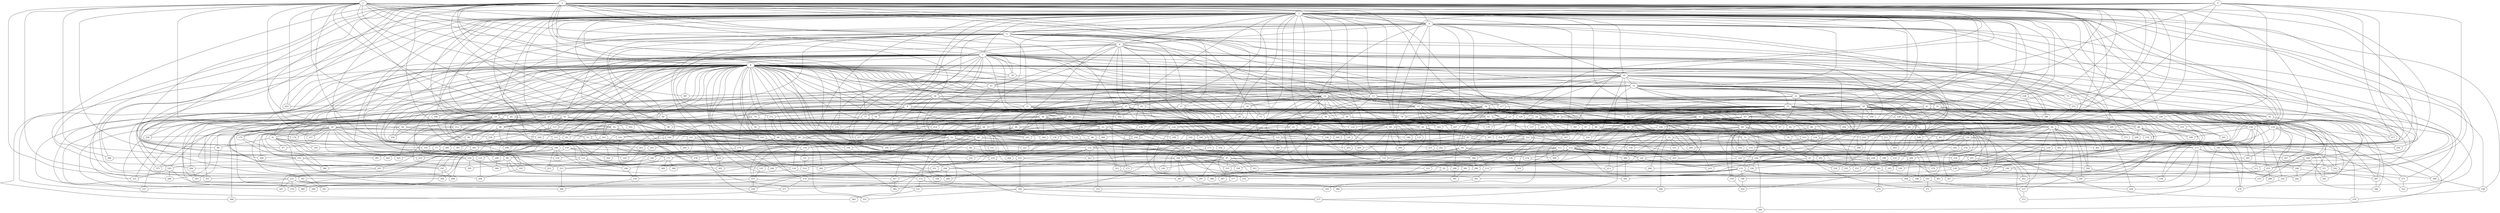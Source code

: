 strict graph "barabasi_albert_graph(400,3)" {
0;
1;
2;
3;
4;
5;
6;
7;
8;
9;
10;
11;
12;
13;
14;
15;
16;
17;
18;
19;
20;
21;
22;
23;
24;
25;
26;
27;
28;
29;
30;
31;
32;
33;
34;
35;
36;
37;
38;
39;
40;
41;
42;
43;
44;
45;
46;
47;
48;
49;
50;
51;
52;
53;
54;
55;
56;
57;
58;
59;
60;
61;
62;
63;
64;
65;
66;
67;
68;
69;
70;
71;
72;
73;
74;
75;
76;
77;
78;
79;
80;
81;
82;
83;
84;
85;
86;
87;
88;
89;
90;
91;
92;
93;
94;
95;
96;
97;
98;
99;
100;
101;
102;
103;
104;
105;
106;
107;
108;
109;
110;
111;
112;
113;
114;
115;
116;
117;
118;
119;
120;
121;
122;
123;
124;
125;
126;
127;
128;
129;
130;
131;
132;
133;
134;
135;
136;
137;
138;
139;
140;
141;
142;
143;
144;
145;
146;
147;
148;
149;
150;
151;
152;
153;
154;
155;
156;
157;
158;
159;
160;
161;
162;
163;
164;
165;
166;
167;
168;
169;
170;
171;
172;
173;
174;
175;
176;
177;
178;
179;
180;
181;
182;
183;
184;
185;
186;
187;
188;
189;
190;
191;
192;
193;
194;
195;
196;
197;
198;
199;
200;
201;
202;
203;
204;
205;
206;
207;
208;
209;
210;
211;
212;
213;
214;
215;
216;
217;
218;
219;
220;
221;
222;
223;
224;
225;
226;
227;
228;
229;
230;
231;
232;
233;
234;
235;
236;
237;
238;
239;
240;
241;
242;
243;
244;
245;
246;
247;
248;
249;
250;
251;
252;
253;
254;
255;
256;
257;
258;
259;
260;
261;
262;
263;
264;
265;
266;
267;
268;
269;
270;
271;
272;
273;
274;
275;
276;
277;
278;
279;
280;
281;
282;
283;
284;
285;
286;
287;
288;
289;
290;
291;
292;
293;
294;
295;
296;
297;
298;
299;
300;
301;
302;
303;
304;
305;
306;
307;
308;
309;
310;
311;
312;
313;
314;
315;
316;
317;
318;
319;
320;
321;
322;
323;
324;
325;
326;
327;
328;
329;
330;
331;
332;
333;
334;
335;
336;
337;
338;
339;
340;
341;
342;
343;
344;
345;
346;
347;
348;
349;
350;
351;
352;
353;
354;
355;
356;
357;
358;
359;
360;
361;
362;
363;
364;
365;
366;
367;
368;
369;
370;
371;
372;
373;
374;
375;
376;
377;
378;
379;
380;
381;
382;
383;
384;
385;
386;
387;
388;
389;
390;
391;
392;
393;
394;
395;
396;
397;
398;
399;
0 -- 3  [is_available=True, prob="0.0333127014923"];
0 -- 133  [is_available=True, prob="0.129179626783"];
0 -- 379  [is_available=True, prob="0.713638967118"];
0 -- 12  [is_available=True, prob="0.454139758701"];
0 -- 306  [is_available=True, prob="1.0"];
0 -- 184  [is_available=True, prob="0.0567364273646"];
0 -- 123  [is_available=True, prob="0.846388083197"];
0 -- 317  [is_available=True, prob="1.0"];
0 -- 30  [is_available=True, prob="0.744663494025"];
0 -- 63  [is_available=True, prob="1.0"];
1 -- 3  [is_available=True, prob="0.10426960484"];
1 -- 4  [is_available=True, prob="0.199807355893"];
1 -- 394  [is_available=True, prob="0.961153613271"];
1 -- 270  [is_available=True, prob="0.667829948771"];
1 -- 387  [is_available=True, prob="0.0404165841719"];
1 -- 277  [is_available=True, prob="0.0764050296391"];
1 -- 281  [is_available=True, prob="0.988202350566"];
1 -- 289  [is_available=True, prob="0.601363517976"];
1 -- 293  [is_available=True, prob="0.176547958376"];
1 -- 39  [is_available=True, prob="0.381152246773"];
1 -- 170  [is_available=True, prob="1.0"];
1 -- 44  [is_available=True, prob="1.0"];
1 -- 174  [is_available=True, prob="0.415840830201"];
1 -- 47  [is_available=True, prob="0.808200323437"];
1 -- 58  [is_available=True, prob="1.0"];
1 -- 82  [is_available=True, prob="1.0"];
1 -- 142  [is_available=True, prob="0.740773960993"];
1 -- 94  [is_available=True, prob="0.798784557338"];
1 -- 353  [is_available=True, prob="1.0"];
1 -- 357  [is_available=True, prob="0.177874932741"];
1 -- 362  [is_available=True, prob="0.499606718329"];
1 -- 239  [is_available=True, prob="0.981268969537"];
1 -- 247  [is_available=True, prob="1.0"];
1 -- 120  [is_available=True, prob="0.0536311281544"];
1 -- 255  [is_available=True, prob="0.30638410365"];
1 -- 21  [is_available=True, prob="0.8691847704"];
2 -- 257  [is_available=True, prob="0.84024712248"];
2 -- 3  [is_available=True, prob="1.0"];
2 -- 4  [is_available=True, prob="1.0"];
2 -- 5  [is_available=True, prob="0.338146559391"];
2 -- 7  [is_available=True, prob="1.0"];
2 -- 8  [is_available=True, prob="0.0660891307986"];
2 -- 140  [is_available=True, prob="0.830998255838"];
2 -- 397  [is_available=True, prob="0.255630144774"];
2 -- 365  [is_available=True, prob="0.865031960008"];
2 -- 16  [is_available=True, prob="1.0"];
2 -- 17  [is_available=True, prob="1.0"];
2 -- 146  [is_available=True, prob="0.0496335578469"];
2 -- 20  [is_available=True, prob="0.0942827574212"];
2 -- 23  [is_available=True, prob="0.606896938513"];
2 -- 158  [is_available=True, prob="1.0"];
2 -- 294  [is_available=True, prob="0.883478276173"];
2 -- 41  [is_available=True, prob="0.933327766995"];
2 -- 171  [is_available=True, prob="0.53236805603"];
2 -- 306  [is_available=True, prob="0.484886247596"];
2 -- 56  [is_available=True, prob="1.0"];
2 -- 185  [is_available=True, prob="0.515937685157"];
2 -- 316  [is_available=True, prob="0.967801834147"];
2 -- 195  [is_available=True, prob="0.18896811245"];
2 -- 69  [is_available=True, prob="0.97278134321"];
2 -- 72  [is_available=True, prob="1.0"];
2 -- 77  [is_available=True, prob="0.303143020005"];
2 -- 80  [is_available=True, prob="0.527132474068"];
2 -- 93  [is_available=True, prob="0.367949966305"];
2 -- 223  [is_available=True, prob="1.0"];
2 -- 18  [is_available=True, prob="0.289551917432"];
2 -- 119  [is_available=True, prob="0.542363130945"];
2 -- 252  [is_available=True, prob="0.646811989259"];
2 -- 125  [is_available=True, prob="0.376865552462"];
3 -- 4  [is_available=True, prob="1.0"];
3 -- 5  [is_available=True, prob="0.0464875682791"];
3 -- 6  [is_available=True, prob="0.541777055977"];
3 -- 7  [is_available=True, prob="1.0"];
3 -- 8  [is_available=True, prob="1.0"];
3 -- 9  [is_available=True, prob="1.0"];
3 -- 10  [is_available=True, prob="0.475317933695"];
3 -- 11  [is_available=True, prob="0.229662122808"];
3 -- 12  [is_available=True, prob="0.404970092423"];
3 -- 13  [is_available=True, prob="0.00900173312824"];
3 -- 14  [is_available=True, prob="1.0"];
3 -- 15  [is_available=True, prob="0.545559477373"];
3 -- 18  [is_available=True, prob="0.907485640336"];
3 -- 19  [is_available=True, prob="0.969581682582"];
3 -- 149  [is_available=True, prob="0.488903685599"];
3 -- 150  [is_available=True, prob="1.0"];
3 -- 154  [is_available=True, prob="8.13105162896e-05"];
3 -- 27  [is_available=True, prob="0.657427686955"];
3 -- 28  [is_available=True, prob="0.375162152093"];
3 -- 285  [is_available=True, prob="1.0"];
3 -- 290  [is_available=True, prob="0.678626180867"];
3 -- 164  [is_available=True, prob="0.364372456246"];
3 -- 37  [is_available=True, prob="1.0"];
3 -- 41  [is_available=True, prob="1.0"];
3 -- 43  [is_available=True, prob="1.0"];
3 -- 44  [is_available=True, prob="0.950669291952"];
3 -- 302  [is_available=True, prob="1.0"];
3 -- 349  [is_available=True, prob="0.813559618202"];
3 -- 49  [is_available=True, prob="0.448562999732"];
3 -- 307  [is_available=True, prob="0.599534782239"];
3 -- 53  [is_available=True, prob="0.658163712364"];
3 -- 54  [is_available=True, prob="0.0845505723984"];
3 -- 184  [is_available=True, prob="0.612516135819"];
3 -- 187  [is_available=True, prob="0.890387545389"];
3 -- 65  [is_available=True, prob="1.0"];
3 -- 71  [is_available=True, prob="0.815416683981"];
3 -- 75  [is_available=True, prob="0.70007570451"];
3 -- 204  [is_available=True, prob="0.0102961058882"];
3 -- 338  [is_available=True, prob="0.971868886729"];
3 -- 212  [is_available=True, prob="0.90679808458"];
3 -- 85  [is_available=True, prob="0.4568822995"];
3 -- 344  [is_available=True, prob="0.106621578101"];
3 -- 217  [is_available=True, prob="0.19346366281"];
3 -- 135  [is_available=True, prob="0.882794537889"];
3 -- 221  [is_available=True, prob="0.449374407114"];
3 -- 199  [is_available=True, prob="0.448837494445"];
3 -- 95  [is_available=True, prob="0.368188000245"];
3 -- 263  [is_available=True, prob="1.0"];
3 -- 98  [is_available=True, prob="0.578812078926"];
3 -- 293  [is_available=True, prob="0.277358886071"];
3 -- 230  [is_available=True, prob="1.0"];
3 -- 238  [is_available=True, prob="0.220338621312"];
3 -- 371  [is_available=True, prob="0.330927352616"];
3 -- 121  [is_available=True, prob="0.0995924065763"];
3 -- 250  [is_available=True, prob="0.698836597389"];
4 -- 36  [is_available=True, prob="0.376805948092"];
4 -- 5  [is_available=True, prob="0.584321690173"];
4 -- 6  [is_available=True, prob="1.0"];
4 -- 33  [is_available=True, prob="0.161748625833"];
4 -- 137  [is_available=True, prob="0.491278571008"];
4 -- 10  [is_available=True, prob="1.0"];
4 -- 231  [is_available=True, prob="0.682033527874"];
4 -- 258  [is_available=True, prob="0.680963409134"];
4 -- 271  [is_available=True, prob="0.838195253448"];
4 -- 210  [is_available=True, prob="0.15334212039"];
4 -- 211  [is_available=True, prob="1.0"];
4 -- 106  [is_available=True, prob="0.37359052606"];
4 -- 22  [is_available=True, prob="0.393124970607"];
4 -- 309  [is_available=True, prob="0.0024745245026"];
4 -- 187  [is_available=True, prob="0.844378403057"];
4 -- 86  [is_available=True, prob="1.0"];
4 -- 61  [is_available=True, prob="0.591753674861"];
4 -- 182  [is_available=True, prob="0.0375867422247"];
5 -- 165  [is_available=True, prob="0.877114313515"];
5 -- 6  [is_available=True, prob="0.571011206306"];
5 -- 49  [is_available=True, prob="0.397272473781"];
5 -- 380  [is_available=True, prob="1.0"];
5 -- 373  [is_available=True, prob="1.0"];
5 -- 331  [is_available=True, prob="0.0145033992409"];
5 -- 13  [is_available=True, prob="1.0"];
5 -- 143  [is_available=True, prob="0.628760255865"];
5 -- 17  [is_available=True, prob="0.568180604654"];
5 -- 378  [is_available=True, prob="0.180659829594"];
5 -- 66  [is_available=True, prob="0.339425012083"];
5 -- 87  [is_available=True, prob="1.0"];
5 -- 26  [is_available=True, prob="0.190443138818"];
5 -- 60  [is_available=True, prob="0.908960012772"];
5 -- 90  [is_available=True, prob="1.0"];
5 -- 62  [is_available=True, prob="1.0"];
5 -- 229  [is_available=True, prob="1.0"];
6 -- 318  [is_available=True, prob="0.976173726764"];
6 -- 65  [is_available=True, prob="0.990069736232"];
6 -- 130  [is_available=True, prob="0.661030208168"];
6 -- 7  [is_available=True, prob="0.180440812667"];
6 -- 11  [is_available=True, prob="0.254360695837"];
6 -- 47  [is_available=True, prob="0.297330279478"];
6 -- 99  [is_available=True, prob="0.190721656219"];
6 -- 245  [is_available=True, prob="0.0301629722645"];
6 -- 22  [is_available=True, prob="1.0"];
6 -- 132  [is_available=True, prob="0.781900325557"];
6 -- 163  [is_available=True, prob="0.519587907626"];
6 -- 27  [is_available=True, prob="0.460721266219"];
6 -- 199  [is_available=True, prob="0.494945082328"];
7 -- 8  [is_available=True, prob="0.289620980713"];
7 -- 9  [is_available=True, prob="1.0"];
7 -- 144  [is_available=True, prob="0.0417094188927"];
7 -- 275  [is_available=True, prob="0.277358653219"];
7 -- 20  [is_available=True, prob="0.878612011177"];
7 -- 150  [is_available=True, prob="0.900005021609"];
7 -- 155  [is_available=True, prob="0.966454369555"];
7 -- 29  [is_available=True, prob="0.0692930193967"];
7 -- 32  [is_available=True, prob="0.0332486673917"];
7 -- 33  [is_available=True, prob="1.0"];
7 -- 35  [is_available=True, prob="0.10997780812"];
7 -- 37  [is_available=True, prob="0.913771231039"];
7 -- 166  [is_available=True, prob="0.465743676917"];
7 -- 39  [is_available=True, prob="0.283594539151"];
7 -- 43  [is_available=True, prob="0.371948278067"];
7 -- 392  [is_available=True, prob="1.0"];
7 -- 51  [is_available=True, prob="1.0"];
7 -- 56  [is_available=True, prob="0.717354809705"];
7 -- 58  [is_available=True, prob="0.829882310449"];
7 -- 161  [is_available=True, prob="0.167974360573"];
7 -- 73  [is_available=True, prob="1.0"];
7 -- 202  [is_available=True, prob="0.58209855485"];
7 -- 78  [is_available=True, prob="0.905745149662"];
7 -- 79  [is_available=True, prob="1.0"];
7 -- 338  [is_available=True, prob="0.25359825168"];
7 -- 339  [is_available=True, prob="0.843242618841"];
7 -- 340  [is_available=True, prob="0.0966695473197"];
7 -- 230  [is_available=True, prob="0.370953137826"];
7 -- 108  [is_available=True, prob="0.399539435233"];
7 -- 115  [is_available=True, prob="0.399725546484"];
7 -- 244  [is_available=True, prob="0.646051285589"];
7 -- 123  [is_available=True, prob="0.429524287956"];
7 -- 125  [is_available=True, prob="1.0"];
8 -- 256  [is_available=True, prob="0.141556853954"];
8 -- 311  [is_available=True, prob="0.429599018582"];
8 -- 388  [is_available=True, prob="0.853218418854"];
8 -- 261  [is_available=True, prob="0.74650874588"];
8 -- 9  [is_available=True, prob="0.468920850813"];
8 -- 10  [is_available=True, prob="0.583805704895"];
8 -- 139  [is_available=True, prob="0.208573541546"];
8 -- 12  [is_available=True, prob="0.717874342168"];
8 -- 13  [is_available=True, prob="0.397401581311"];
8 -- 14  [is_available=True, prob="0.218352038021"];
8 -- 138  [is_available=True, prob="1.0"];
8 -- 272  [is_available=True, prob="1.0"];
8 -- 19  [is_available=True, prob="1.0"];
8 -- 21  [is_available=True, prob="0.80116821199"];
8 -- 22  [is_available=True, prob="1.0"];
8 -- 151  [is_available=True, prob="0.618987463271"];
8 -- 397  [is_available=True, prob="1.0"];
8 -- 25  [is_available=True, prob="0.378335098003"];
8 -- 363  [is_available=True, prob="1.0"];
8 -- 28  [is_available=True, prob="1.0"];
8 -- 31  [is_available=True, prob="0.362134127757"];
8 -- 32  [is_available=True, prob="1.0"];
8 -- 161  [is_available=True, prob="0.403235854766"];
8 -- 34  [is_available=True, prob="0.701136870134"];
8 -- 38  [is_available=True, prob="0.72018856287"];
8 -- 39  [is_available=True, prob="0.0983842053484"];
8 -- 40  [is_available=True, prob="0.151527943925"];
8 -- 42  [is_available=True, prob="1.0"];
8 -- 43  [is_available=True, prob="1.0"];
8 -- 321  [is_available=True, prob="0.135229320376"];
8 -- 288  [is_available=True, prob="0.629506067174"];
8 -- 179  [is_available=True, prob="1.0"];
8 -- 52  [is_available=True, prob="0.180295404823"];
8 -- 54  [is_available=True, prob="1.0"];
8 -- 137  [is_available=True, prob="0.74106169753"];
8 -- 56  [is_available=True, prob="0.332759646271"];
8 -- 59  [is_available=True, prob="1.0"];
8 -- 60  [is_available=True, prob="0.419655050687"];
8 -- 61  [is_available=True, prob="1.0"];
8 -- 295  [is_available=True, prob="1.0"];
8 -- 65  [is_available=True, prob="0.251801571873"];
8 -- 195  [is_available=True, prob="0.495252656841"];
8 -- 68  [is_available=True, prob="1.0"];
8 -- 183  [is_available=True, prob="0.276927552546"];
8 -- 386  [is_available=True, prob="0.400087900196"];
8 -- 269  [is_available=True, prob="0.977873434819"];
8 -- 336  [is_available=True, prob="0.170560644376"];
8 -- 84  [is_available=True, prob="1.0"];
8 -- 341  [is_available=True, prob="1.0"];
8 -- 214  [is_available=True, prob="0.0393507902346"];
8 -- 346  [is_available=True, prob="0.27571252944"];
8 -- 143  [is_available=True, prob="1.0"];
8 -- 94  [is_available=True, prob="0.605826362735"];
8 -- 95  [is_available=True, prob="0.814361993182"];
8 -- 96  [is_available=True, prob="1.0"];
8 -- 98  [is_available=True, prob="1.0"];
8 -- 356  [is_available=True, prob="1.0"];
8 -- 101  [is_available=True, prob="0.813629628198"];
8 -- 232  [is_available=True, prob="0.0581959402495"];
8 -- 106  [is_available=True, prob="0.232882562533"];
8 -- 167  [is_available=True, prob="1.0"];
8 -- 236  [is_available=True, prob="1.0"];
8 -- 367  [is_available=True, prob="0.249920982883"];
8 -- 168  [is_available=True, prob="0.640697317128"];
8 -- 243  [is_available=True, prob="0.055852946024"];
8 -- 117  [is_available=True, prob="0.956462946509"];
8 -- 375  [is_available=True, prob="0.265388108953"];
8 -- 376  [is_available=True, prob="0.417268648677"];
8 -- 123  [is_available=True, prob="0.0828571757374"];
8 -- 252  [is_available=True, prob="1.0"];
8 -- 382  [is_available=True, prob="0.855159598838"];
9 -- 292  [is_available=True, prob="0.811833359159"];
9 -- 197  [is_available=True, prob="0.486708202063"];
9 -- 77  [is_available=True, prob="0.502466773904"];
9 -- 142  [is_available=True, prob="0.267425459519"];
9 -- 178  [is_available=True, prob="0.506138643633"];
9 -- 180  [is_available=True, prob="0.305463958397"];
9 -- 117  [is_available=True, prob="0.462293602146"];
10 -- 11  [is_available=True, prob="0.568771392874"];
10 -- 16  [is_available=True, prob="0.578471414759"];
10 -- 23  [is_available=True, prob="0.467383879231"];
10 -- 153  [is_available=True, prob="0.0254094594715"];
10 -- 155  [is_available=True, prob="1.0"];
10 -- 34  [is_available=True, prob="0.000835592595067"];
10 -- 41  [is_available=True, prob="0.103107161462"];
10 -- 174  [is_available=True, prob="1.0"];
10 -- 322  [is_available=True, prob="0.698666529674"];
10 -- 72  [is_available=True, prob="1.0"];
10 -- 73  [is_available=True, prob="0.27945264752"];
10 -- 78  [is_available=True, prob="0.321108305212"];
10 -- 88  [is_available=True, prob="1.0"];
10 -- 91  [is_available=True, prob="0.952065903433"];
10 -- 109  [is_available=True, prob="0.27809498277"];
10 -- 238  [is_available=True, prob="1.0"];
10 -- 111  [is_available=True, prob="0.366208060771"];
10 -- 380  [is_available=True, prob="0.1016927745"];
10 -- 127  [is_available=True, prob="1.0"];
11 -- 129  [is_available=True, prob="0.250916006466"];
11 -- 397  [is_available=True, prob="0.91202702331"];
11 -- 14  [is_available=True, prob="0.77750748661"];
11 -- 15  [is_available=True, prob="0.7735402563"];
11 -- 272  [is_available=True, prob="0.969416001633"];
11 -- 19  [is_available=True, prob="0.491266867623"];
11 -- 21  [is_available=True, prob="1.0"];
11 -- 158  [is_available=True, prob="0.821603075997"];
11 -- 178  [is_available=True, prob="0.164591329281"];
11 -- 313  [is_available=True, prob="0.214903782056"];
11 -- 394  [is_available=True, prob="0.323002864184"];
11 -- 318  [is_available=True, prob="0.162884357703"];
11 -- 72  [is_available=True, prob="0.359709419954"];
11 -- 201  [is_available=True, prob="0.439418821169"];
11 -- 206  [is_available=True, prob="0.0292743820154"];
11 -- 209  [is_available=True, prob="0.693061436887"];
11 -- 82  [is_available=True, prob="1.0"];
11 -- 143  [is_available=True, prob="0.891701451205"];
11 -- 227  [is_available=True, prob="0.388078916983"];
11 -- 238  [is_available=True, prob="1.0"];
11 -- 112  [is_available=True, prob="0.506915567598"];
11 -- 241  [is_available=True, prob="0.783192664343"];
11 -- 118  [is_available=True, prob="0.974531589539"];
11 -- 126  [is_available=True, prob="1.0"];
12 -- 228  [is_available=True, prob="0.25106330683"];
12 -- 390  [is_available=True, prob="0.494890176441"];
12 -- 236  [is_available=True, prob="0.0290034053953"];
12 -- 111  [is_available=True, prob="1.0"];
12 -- 50  [is_available=True, prob="1.0"];
12 -- 181  [is_available=True, prob="0.471820995515"];
12 -- 55  [is_available=True, prob="1.0"];
12 -- 120  [is_available=True, prob="0.702848372998"];
12 -- 57  [is_available=True, prob="0.771678864676"];
12 -- 122  [is_available=True, prob="0.67573493585"];
12 -- 27  [is_available=True, prob="0.80831667689"];
12 -- 250  [is_available=True, prob="1.0"];
13 -- 64  [is_available=True, prob="0.838188111932"];
13 -- 321  [is_available=True, prob="1.0"];
13 -- 67  [is_available=True, prob="0.409383759126"];
13 -- 211  [is_available=True, prob="0.854570712343"];
13 -- 263  [is_available=True, prob="0.649309066351"];
13 -- 79  [is_available=True, prob="1.0"];
13 -- 49  [is_available=True, prob="0.757409896252"];
13 -- 35  [is_available=True, prob="1.0"];
13 -- 54  [is_available=True, prob="0.510990154743"];
13 -- 217  [is_available=True, prob="0.618017357548"];
13 -- 24  [is_available=True, prob="0.483138197805"];
13 -- 104  [is_available=True, prob="0.82830673626"];
13 -- 26  [is_available=True, prob="0.00978184280583"];
14 -- 134  [is_available=True, prob="0.0160972947662"];
14 -- 138  [is_available=True, prob="1.0"];
14 -- 15  [is_available=True, prob="0.969322057487"];
14 -- 16  [is_available=True, prob="1.0"];
14 -- 17  [is_available=True, prob="1.0"];
14 -- 18  [is_available=True, prob="0.490423190349"];
14 -- 148  [is_available=True, prob="0.0843159703204"];
14 -- 24  [is_available=True, prob="0.196989099283"];
14 -- 26  [is_available=True, prob="0.903797798212"];
14 -- 283  [is_available=True, prob="1.0"];
14 -- 286  [is_available=True, prob="1.0"];
14 -- 33  [is_available=True, prob="0.298511930716"];
14 -- 34  [is_available=True, prob="0.888228801042"];
14 -- 35  [is_available=True, prob="0.657539988856"];
14 -- 36  [is_available=True, prob="0.28273308606"];
14 -- 38  [is_available=True, prob="1.0"];
14 -- 326  [is_available=True, prob="0.78761603994"];
14 -- 97  [is_available=True, prob="0.288536911883"];
14 -- 355  [is_available=True, prob="0.826933476751"];
14 -- 231  [is_available=True, prob="0.844224031884"];
14 -- 110  [is_available=True, prob="0.608253895178"];
15 -- 129  [is_available=True, prob="0.28318596852"];
15 -- 132  [is_available=True, prob="0.527859581521"];
15 -- 262  [is_available=True, prob="0.336118743154"];
15 -- 393  [is_available=True, prob="0.561331592463"];
15 -- 387  [is_available=True, prob="0.0983464360416"];
15 -- 23  [is_available=True, prob="0.175457691858"];
15 -- 24  [is_available=True, prob="0.533085137005"];
15 -- 282  [is_available=True, prob="1.0"];
15 -- 42  [is_available=True, prob="0.607948202307"];
15 -- 201  [is_available=True, prob="1.0"];
15 -- 64  [is_available=True, prob="1.0"];
15 -- 73  [is_available=True, prob="0.687712566845"];
15 -- 207  [is_available=True, prob="0.159917677079"];
15 -- 81  [is_available=True, prob="1.0"];
15 -- 83  [is_available=True, prob="0.765629340039"];
15 -- 104  [is_available=True, prob="0.93780035205"];
15 -- 362  [is_available=True, prob="0.258686244228"];
15 -- 119  [is_available=True, prob="1.0"];
15 -- 124  [is_available=True, prob="0.254287940302"];
15 -- 383  [is_available=True, prob="0.262839582878"];
16 -- 200  [is_available=True, prob="1.0"];
16 -- 75  [is_available=True, prob="1.0"];
16 -- 215  [is_available=True, prob="1.0"];
16 -- 28  [is_available=True, prob="0.898001012499"];
16 -- 349  [is_available=True, prob="1.0"];
16 -- 159  [is_available=True, prob="1.0"];
17 -- 195  [is_available=True, prob="0.399021177809"];
17 -- 71  [is_available=True, prob="0.576805639763"];
17 -- 77  [is_available=True, prob="0.349385726365"];
17 -- 173  [is_available=True, prob="0.683309014486"];
17 -- 272  [is_available=True, prob="0.701766582116"];
17 -- 215  [is_available=True, prob="0.305342544161"];
17 -- 122  [is_available=True, prob="0.774304784247"];
17 -- 30  [is_available=True, prob="0.52013599995"];
17 -- 191  [is_available=True, prob="1.0"];
18 -- 342  [is_available=True, prob="0.540434328803"];
18 -- 265  [is_available=True, prob="0.832648712495"];
18 -- 267  [is_available=True, prob="0.567170914692"];
18 -- 88  [is_available=True, prob="0.262065304193"];
18 -- 157  [is_available=True, prob="0.857680453295"];
18 -- 32  [is_available=True, prob="0.667778607294"];
18 -- 37  [is_available=True, prob="0.966504377808"];
18 -- 170  [is_available=True, prob="1.0"];
18 -- 45  [is_available=True, prob="1.0"];
18 -- 29  [is_available=True, prob="0.927866662888"];
18 -- 50  [is_available=True, prob="0.928577165866"];
18 -- 67  [is_available=True, prob="0.59754211757"];
18 -- 328  [is_available=True, prob="0.0458110302104"];
18 -- 207  [is_available=True, prob="0.754196817534"];
18 -- 214  [is_available=True, prob="0.889430517036"];
18 -- 216  [is_available=True, prob="0.726198601472"];
18 -- 220  [is_available=True, prob="0.846591272665"];
18 -- 222  [is_available=True, prob="0.946405770016"];
18 -- 224  [is_available=True, prob="1.0"];
18 -- 109  [is_available=True, prob="0.878069636882"];
18 -- 240  [is_available=True, prob="0.567518566442"];
18 -- 380  [is_available=True, prob="0.791223039584"];
19 -- 337  [is_available=True, prob="0.965519422904"];
19 -- 74  [is_available=True, prob="1.0"];
19 -- 140  [is_available=True, prob="1.0"];
19 -- 40  [is_available=True, prob="1.0"];
19 -- 20  [is_available=True, prob="0.299527402854"];
19 -- 91  [is_available=True, prob="1.0"];
19 -- 92  [is_available=True, prob="1.0"];
19 -- 296  [is_available=True, prob="0.548114130081"];
20 -- 193  [is_available=True, prob="0.31918101822"];
20 -- 323  [is_available=True, prob="0.409906278243"];
20 -- 388  [is_available=True, prob="0.696870399434"];
20 -- 179  [is_available=True, prob="0.682447267527"];
20 -- 170  [is_available=True, prob="1.0"];
20 -- 279  [is_available=True, prob="0.303620064278"];
20 -- 257  [is_available=True, prob="0.348041814686"];
20 -- 239  [is_available=True, prob="0.512051227055"];
20 -- 209  [is_available=True, prob="0.12340531427"];
20 -- 180  [is_available=True, prob="0.863738071012"];
20 -- 245  [is_available=True, prob="1.0"];
20 -- 310  [is_available=True, prob="0.532347881871"];
20 -- 87  [is_available=True, prob="1.0"];
20 -- 152  [is_available=True, prob="1.0"];
20 -- 218  [is_available=True, prob="0.63189880074"];
20 -- 378  [is_available=True, prob="0.0913150276995"];
20 -- 31  [is_available=True, prob="0.531702269345"];
21 -- 325  [is_available=True, prob="0.561076077374"];
21 -- 134  [is_available=True, prob="0.92091736272"];
21 -- 106  [is_available=True, prob="1.0"];
21 -- 44  [is_available=True, prob="0.540573323582"];
21 -- 175  [is_available=True, prob="1.0"];
21 -- 114  [is_available=True, prob="0.513743524385"];
21 -- 153  [is_available=True, prob="0.868167392882"];
21 -- 88  [is_available=True, prob="1.0"];
21 -- 57  [is_available=True, prob="1.0"];
21 -- 59  [is_available=True, prob="0.302867337103"];
21 -- 124  [is_available=True, prob="1.0"];
22 -- 266  [is_available=True, prob="0.724792187457"];
22 -- 75  [is_available=True, prob="0.379315174174"];
22 -- 31  [is_available=True, prob="1.0"];
23 -- 171  [is_available=True, prob="1.0"];
23 -- 115  [is_available=True, prob="0.0204680380097"];
23 -- 196  [is_available=True, prob="1.0"];
23 -- 69  [is_available=True, prob="0.551934473307"];
23 -- 373  [is_available=True, prob="1.0"];
23 -- 324  [is_available=True, prob="0.318625114399"];
23 -- 107  [is_available=True, prob="0.49475882034"];
23 -- 354  [is_available=True, prob="0.189856649851"];
23 -- 46  [is_available=True, prob="0.719907183907"];
23 -- 82  [is_available=True, prob="0.51302077308"];
23 -- 51  [is_available=True, prob="0.725670435066"];
23 -- 52  [is_available=True, prob="1.0"];
23 -- 126  [is_available=True, prob="1.0"];
23 -- 299  [is_available=True, prob="0.151929468224"];
23 -- 280  [is_available=True, prob="0.701267739194"];
23 -- 25  [is_available=True, prob="0.33310179941"];
23 -- 30  [is_available=True, prob="0.632884966249"];
23 -- 101  [is_available=True, prob="0.144709335578"];
24 -- 99  [is_available=True, prob="0.457180828921"];
24 -- 108  [is_available=True, prob="0.768273952637"];
24 -- 387  [is_available=True, prob="0.697093238275"];
24 -- 254  [is_available=True, prob="0.146456165582"];
24 -- 398  [is_available=True, prob="0.202691601952"];
24 -- 25  [is_available=True, prob="0.967909445498"];
24 -- 156  [is_available=True, prob="0.625855730044"];
24 -- 157  [is_available=True, prob="1.0"];
24 -- 158  [is_available=True, prob="0.367876288248"];
25 -- 280  [is_available=True, prob="0.910312921008"];
25 -- 58  [is_available=True, prob="0.42583355978"];
25 -- 381  [is_available=True, prob="0.284245012587"];
26 -- 289  [is_available=True, prob="0.756895650283"];
26 -- 134  [is_available=True, prob="0.983496075217"];
26 -- 202  [is_available=True, prob="0.979776297863"];
26 -- 308  [is_available=True, prob="0.184011308661"];
26 -- 118  [is_available=True, prob="0.416977723149"];
26 -- 92  [is_available=True, prob="0.11022653199"];
27 -- 68  [is_available=True, prob="0.43201375679"];
27 -- 167  [is_available=True, prob="0.715154059919"];
27 -- 109  [is_available=True, prob="0.934982679129"];
27 -- 337  [is_available=True, prob="0.255926254693"];
27 -- 79  [is_available=True, prob="0.642663263648"];
27 -- 48  [is_available=True, prob="0.0698487711847"];
27 -- 312  [is_available=True, prob="1.0"];
27 -- 242  [is_available=True, prob="0.780367915315"];
27 -- 179  [is_available=True, prob="1.0"];
27 -- 212  [is_available=True, prob="0.813456823734"];
27 -- 184  [is_available=True, prob="0.575901611912"];
27 -- 315  [is_available=True, prob="1.0"];
27 -- 29  [is_available=True, prob="1.0"];
28 -- 80  [is_available=True, prob="1.0"];
28 -- 48  [is_available=True, prob="0.95924459513"];
28 -- 55  [is_available=True, prob="0.339316293385"];
28 -- 190  [is_available=True, prob="0.759180409607"];
29 -- 128  [is_available=True, prob="1.0"];
29 -- 67  [is_available=True, prob="1.0"];
29 -- 59  [is_available=True, prob="0.0225909151291"];
30 -- 163  [is_available=True, prob="1.0"];
30 -- 102  [is_available=True, prob="0.359798917714"];
30 -- 81  [is_available=True, prob="1.0"];
30 -- 40  [is_available=True, prob="1.0"];
30 -- 137  [is_available=True, prob="0.714761035898"];
30 -- 286  [is_available=True, prob="0.91919459255"];
30 -- 85  [is_available=True, prob="0.478404778005"];
30 -- 222  [is_available=True, prob="0.452294154268"];
31 -- 230  [is_available=True, prob="0.607754265372"];
31 -- 364  [is_available=True, prob="0.666161427452"];
31 -- 343  [is_available=True, prob="0.525287231439"];
31 -- 332  [is_available=True, prob="1.0"];
31 -- 80  [is_available=True, prob="0.952003106126"];
31 -- 150  [is_available=True, prob="0.519246157366"];
31 -- 87  [is_available=True, prob="1.0"];
31 -- 396  [is_available=True, prob="0.363658201045"];
31 -- 182  [is_available=True, prob="0.703483997378"];
32 -- 98  [is_available=True, prob="0.484899758319"];
32 -- 259  [is_available=True, prob="0.0792123078819"];
32 -- 100  [is_available=True, prob="1.0"];
32 -- 105  [is_available=True, prob="0.534874375925"];
32 -- 45  [is_available=True, prob="0.731742717422"];
32 -- 200  [is_available=True, prob="0.353262049119"];
32 -- 183  [is_available=True, prob="0.46960256783"];
32 -- 62  [is_available=True, prob="0.741065932517"];
33 -- 304  [is_available=True, prob="0.145781815043"];
33 -- 162  [is_available=True, prob="0.715951964403"];
33 -- 107  [is_available=True, prob="0.178851447386"];
33 -- 354  [is_available=True, prob="1.0"];
33 -- 47  [is_available=True, prob="1.0"];
33 -- 176  [is_available=True, prob="0.291401822191"];
33 -- 177  [is_available=True, prob="0.310172695831"];
33 -- 120  [is_available=True, prob="0.653404290418"];
33 -- 241  [is_available=True, prob="1.0"];
33 -- 315  [is_available=True, prob="0.0125276036503"];
33 -- 63  [is_available=True, prob="0.218951313345"];
34 -- 66  [is_available=True, prob="0.0519823604477"];
34 -- 131  [is_available=True, prob="1.0"];
34 -- 36  [is_available=True, prob="0.421098676222"];
34 -- 295  [is_available=True, prob="0.882998555918"];
34 -- 316  [is_available=True, prob="0.854017691722"];
34 -- 139  [is_available=True, prob="0.78630259211"];
34 -- 78  [is_available=True, prob="1.0"];
34 -- 336  [is_available=True, prob="1.0"];
34 -- 90  [is_available=True, prob="1.0"];
34 -- 298  [is_available=True, prob="1.0"];
34 -- 220  [is_available=True, prob="0.18962685455"];
34 -- 253  [is_available=True, prob="0.595001723954"];
34 -- 213  [is_available=True, prob="1.0"];
35 -- 129  [is_available=True, prob="0.833982859875"];
35 -- 38  [is_available=True, prob="0.629788848546"];
35 -- 85  [is_available=True, prob="0.553478626959"];
35 -- 348  [is_available=True, prob="1.0"];
35 -- 189  [is_available=True, prob="0.447228024682"];
36 -- 74  [is_available=True, prob="0.722302449643"];
36 -- 76  [is_available=True, prob="0.881985040461"];
36 -- 381  [is_available=True, prob="0.397538639214"];
36 -- 48  [is_available=True, prob="1.0"];
36 -- 375  [is_available=True, prob="0.39024240131"];
36 -- 93  [is_available=True, prob="1.0"];
36 -- 95  [is_available=True, prob="1.0"];
37 -- 64  [is_available=True, prob="1.0"];
37 -- 224  [is_available=True, prob="1.0"];
37 -- 226  [is_available=True, prob="1.0"];
37 -- 70  [is_available=True, prob="0.906411387614"];
37 -- 136  [is_available=True, prob="0.277345961446"];
37 -- 234  [is_available=True, prob="0.624832383047"];
37 -- 392  [is_available=True, prob="0.228423297867"];
37 -- 76  [is_available=True, prob="1.0"];
37 -- 366  [is_available=True, prob="0.838607524496"];
37 -- 45  [is_available=True, prob="1.0"];
37 -- 112  [is_available=True, prob="0.52856049347"];
37 -- 296  [is_available=True, prob="0.467161722517"];
37 -- 50  [is_available=True, prob="0.975614865893"];
37 -- 86  [is_available=True, prob="1.0"];
37 -- 394  [is_available=True, prob="0.192207976027"];
38 -- 304  [is_available=True, prob="0.343675629913"];
38 -- 162  [is_available=True, prob="1.0"];
38 -- 357  [is_available=True, prob="0.812759058075"];
38 -- 294  [is_available=True, prob="0.80824429752"];
38 -- 391  [is_available=True, prob="1.0"];
38 -- 284  [is_available=True, prob="0.711669093255"];
38 -- 172  [is_available=True, prob="1.0"];
38 -- 205  [is_available=True, prob="0.129213851598"];
38 -- 333  [is_available=True, prob="1.0"];
38 -- 99  [is_available=True, prob="0.593001729429"];
38 -- 51  [is_available=True, prob="0.787723549368"];
38 -- 149  [is_available=True, prob="0.236529209027"];
38 -- 214  [is_available=True, prob="0.178108471813"];
38 -- 57  [is_available=True, prob="1.0"];
38 -- 188  [is_available=True, prob="0.271529288276"];
39 -- 42  [is_available=True, prob="0.0141169978844"];
39 -- 46  [is_available=True, prob="0.1161065547"];
40 -- 71  [is_available=True, prob="0.48801028024"];
40 -- 206  [is_available=True, prob="0.431998379095"];
40 -- 111  [is_available=True, prob="1.0"];
40 -- 121  [is_available=True, prob="0.9872475068"];
41 -- 164  [is_available=True, prob="1.0"];
41 -- 70  [is_available=True, prob="1.0"];
41 -- 135  [is_available=True, prob="0.674008406343"];
41 -- 235  [is_available=True, prob="0.331532828497"];
41 -- 382  [is_available=True, prob="1.0"];
41 -- 202  [is_available=True, prob="0.202942302672"];
41 -- 228  [is_available=True, prob="1.0"];
41 -- 61  [is_available=True, prob="0.643396931714"];
41 -- 267  [is_available=True, prob="1.0"];
41 -- 63  [is_available=True, prob="0.224338298493"];
42 -- 317  [is_available=True, prob="1.0"];
43 -- 133  [is_available=True, prob="0.0633314183718"];
43 -- 340  [is_available=True, prob="1.0"];
43 -- 46  [is_available=True, prob="0.357459766699"];
43 -- 147  [is_available=True, prob="0.26100098675"];
43 -- 212  [is_available=True, prob="0.380864521581"];
43 -- 117  [is_available=True, prob="0.876221878062"];
43 -- 89  [is_available=True, prob="0.19111029135"];
43 -- 94  [is_available=True, prob="0.169933346864"];
43 -- 165  [is_available=True, prob="0.247064053384"];
44 -- 248  [is_available=True, prob="0.996958268883"];
44 -- 92  [is_available=True, prob="1.0"];
45 -- 330  [is_available=True, prob="1.0"];
45 -- 268  [is_available=True, prob="0.822799965468"];
45 -- 211  [is_available=True, prob="1.0"];
45 -- 244  [is_available=True, prob="0.0762762501069"];
45 -- 374  [is_available=True, prob="1.0"];
45 -- 89  [is_available=True, prob="0.97454360451"];
45 -- 191  [is_available=True, prob="0.436712859164"];
45 -- 60  [is_available=True, prob="1.0"];
45 -- 254  [is_available=True, prob="0.728741239149"];
45 -- 159  [is_available=True, prob="0.896534978434"];
46 -- 96  [is_available=True, prob="1.0"];
46 -- 258  [is_available=True, prob="0.565409631677"];
46 -- 260  [is_available=True, prob="0.126355523711"];
46 -- 332  [is_available=True, prob="1.0"];
46 -- 399  [is_available=True, prob="0.827081321031"];
46 -- 53  [is_available=True, prob="0.62090538057"];
47 -- 165  [is_available=True, prob="0.194362185975"];
47 -- 257  [is_available=True, prob="0.734204382183"];
47 -- 300  [is_available=True, prob="0.809184105915"];
47 -- 248  [is_available=True, prob="0.658152166855"];
48 -- 291  [is_available=True, prob="0.92700564912"];
48 -- 399  [is_available=True, prob="0.413814651356"];
48 -- 53  [is_available=True, prob="1.0"];
48 -- 55  [is_available=True, prob="0.0909197651397"];
49 -- 260  [is_available=True, prob="0.781112529841"];
49 -- 264  [is_available=True, prob="0.29429652451"];
49 -- 346  [is_available=True, prob="0.269756527865"];
49 -- 157  [is_available=True, prob="1.0"];
50 -- 194  [is_available=True, prob="1.0"];
50 -- 198  [is_available=True, prob="0.0999279971407"];
50 -- 167  [is_available=True, prob="1.0"];
50 -- 168  [is_available=True, prob="0.688026060142"];
50 -- 297  [is_available=True, prob="0.775194000384"];
50 -- 74  [is_available=True, prob="0.872652759083"];
50 -- 237  [is_available=True, prob="0.817428461002"];
50 -- 303  [is_available=True, prob="0.0516387417388"];
50 -- 276  [is_available=True, prob="0.860753248867"];
50 -- 279  [is_available=True, prob="1.0"];
50 -- 154  [is_available=True, prob="1.0"];
50 -- 383  [is_available=True, prob="0.889654780239"];
51 -- 292  [is_available=True, prob="0.342766066569"];
51 -- 104  [is_available=True, prob="0.288545397552"];
51 -- 300  [is_available=True, prob="1.0"];
51 -- 335  [is_available=True, prob="0.623883250427"];
51 -- 178  [is_available=True, prob="0.386885197239"];
51 -- 52  [is_available=True, prob="0.581810457848"];
51 -- 277  [is_available=True, prob="0.472901903266"];
51 -- 126  [is_available=True, prob="0.531729913983"];
52 -- 166  [is_available=True, prob="1.0"];
52 -- 199  [is_available=True, prob="1.0"];
52 -- 139  [is_available=True, prob="0.745061878875"];
52 -- 115  [is_available=True, prob="0.972750891622"];
52 -- 213  [is_available=True, prob="0.782140884618"];
52 -- 127  [is_available=True, prob="1.0"];
53 -- 168  [is_available=True, prob="0.064121347913"];
53 -- 296  [is_available=True, prob="0.205845009455"];
54 -- 332  [is_available=True, prob="0.661841198288"];
54 -- 110  [is_available=True, prob="1.0"];
54 -- 277  [is_available=True, prob="1.0"];
54 -- 181  [is_available=True, prob="0.128152523688"];
55 -- 389  [is_available=True, prob="1.0"];
55 -- 198  [is_available=True, prob="0.181957284717"];
55 -- 169  [is_available=True, prob="0.702570716648"];
55 -- 76  [is_available=True, prob="0.537949383652"];
55 -- 121  [is_available=True, prob="0.304389640265"];
56 -- 256  [is_available=True, prob="0.467774943149"];
56 -- 293  [is_available=True, prob="0.756760888067"];
56 -- 266  [is_available=True, prob="1.0"];
56 -- 107  [is_available=True, prob="1.0"];
56 -- 136  [is_available=True, prob="0.182437614542"];
56 -- 217  [is_available=True, prob="0.700895808912"];
56 -- 127  [is_available=True, prob="0.614416704032"];
57 -- 70  [is_available=True, prob="0.550734431646"];
59 -- 68  [is_available=True, prob="1.0"];
60 -- 356  [is_available=True, prob="0.089782499726"];
60 -- 103  [is_available=True, prob="0.987749130448"];
60 -- 297  [is_available=True, prob="0.793171893232"];
60 -- 140  [is_available=True, prob="0.035383413908"];
60 -- 112  [is_available=True, prob="0.298973061927"];
60 -- 151  [is_available=True, prob="0.0109832307972"];
60 -- 89  [is_available=True, prob="0.953550962546"];
60 -- 219  [is_available=True, prob="0.188646966142"];
61 -- 96  [is_available=True, prob="0.299295776286"];
61 -- 160  [is_available=True, prob="0.532163090791"];
61 -- 162  [is_available=True, prob="0.859028528667"];
61 -- 131  [is_available=True, prob="0.178684942587"];
61 -- 69  [is_available=True, prob="1.0"];
61 -- 358  [is_available=True, prob="1.0"];
61 -- 243  [is_available=True, prob="0.214254582592"];
61 -- 271  [is_available=True, prob="0.167713657611"];
61 -- 176  [is_available=True, prob="0.228759547806"];
61 -- 320  [is_available=True, prob="0.0870247202407"];
61 -- 274  [is_available=True, prob="1.0"];
61 -- 83  [is_available=True, prob="0.79738884801"];
61 -- 313  [is_available=True, prob="0.0684785442919"];
61 -- 62  [is_available=True, prob="0.031396645817"];
62 -- 290  [is_available=True, prob="1.0"];
62 -- 108  [is_available=True, prob="0.134737243398"];
63 -- 66  [is_available=True, prob="0.311892178397"];
63 -- 100  [is_available=True, prob="0.762896730516"];
63 -- 110  [is_available=True, prob="0.458388811439"];
63 -- 210  [is_available=True, prob="0.8872889871"];
63 -- 147  [is_available=True, prob="0.896399685316"];
63 -- 118  [is_available=True, prob="0.0503818007187"];
64 -- 192  [is_available=True, prob="1.0"];
64 -- 226  [is_available=True, prob="0.512490123849"];
64 -- 360  [is_available=True, prob="1.0"];
64 -- 147  [is_available=True, prob="1.0"];
64 -- 309  [is_available=True, prob="0.279191290361"];
64 -- 153  [is_available=True, prob="0.758334928746"];
65 -- 203  [is_available=True, prob="0.544969492085"];
65 -- 173  [is_available=True, prob="0.593649651738"];
65 -- 142  [is_available=True, prob="0.968438623576"];
65 -- 136  [is_available=True, prob="0.439959327911"];
66 -- 128  [is_available=True, prob="0.39428161129"];
66 -- 268  [is_available=True, prob="1.0"];
66 -- 369  [is_available=True, prob="1.0"];
66 -- 122  [is_available=True, prob="0.69355456666"];
66 -- 254  [is_available=True, prob="0.32720024996"];
67 -- 385  [is_available=True, prob="1.0"];
67 -- 208  [is_available=True, prob="1.0"];
67 -- 81  [is_available=True, prob="0.778206398458"];
67 -- 307  [is_available=True, prob="0.434466634272"];
67 -- 180  [is_available=True, prob="0.456404082617"];
67 -- 374  [is_available=True, prob="0.998870846782"];
67 -- 84  [is_available=True, prob="0.789835492347"];
68 -- 386  [is_available=True, prob="0.493808425435"];
68 -- 174  [is_available=True, prob="1.0"];
68 -- 303  [is_available=True, prob="0.230951907702"];
69 -- 234  [is_available=True, prob="0.0491511181908"];
69 -- 148  [is_available=True, prob="1.0"];
69 -- 86  [is_available=True, prob="0.840721078777"];
71 -- 305  [is_available=True, prob="1.0"];
71 -- 135  [is_available=True, prob="0.763918482861"];
71 -- 269  [is_available=True, prob="0.735700504815"];
71 -- 306  [is_available=True, prob="1.0"];
71 -- 84  [is_available=True, prob="1.0"];
72 -- 324  [is_available=True, prob="0.446478241653"];
73 -- 156  [is_available=True, prob="0.0637481488972"];
74 -- 334  [is_available=True, prob="0.489639854646"];
74 -- 119  [is_available=True, prob="0.825885656427"];
76 -- 164  [is_available=True, prob="0.548251105555"];
76 -- 233  [is_available=True, prob="0.982542579458"];
76 -- 91  [is_available=True, prob="0.258181395291"];
76 -- 220  [is_available=True, prob="0.161052804653"];
77 -- 97  [is_available=True, prob="1.0"];
77 -- 395  [is_available=True, prob="1.0"];
77 -- 116  [is_available=True, prob="1.0"];
77 -- 90  [is_available=True, prob="0.911422448107"];
78 -- 225  [is_available=True, prob="1.0"];
78 -- 100  [is_available=True, prob="0.0343918343695"];
78 -- 102  [is_available=True, prob="0.0399893394092"];
78 -- 105  [is_available=True, prob="0.595836749389"];
79 -- 249  [is_available=True, prob="0.141500144225"];
79 -- 171  [is_available=True, prob="0.492385436811"];
80 -- 393  [is_available=True, prob="0.14580115078"];
81 -- 262  [is_available=True, prob="1.0"];
81 -- 362  [is_available=True, prob="1.0"];
81 -- 395  [is_available=True, prob="1.0"];
81 -- 145  [is_available=True, prob="1.0"];
81 -- 83  [is_available=True, prob="0.489380427305"];
82 -- 301  [is_available=True, prob="0.935017397557"];
82 -- 307  [is_available=True, prob="0.431520210218"];
83 -- 353  [is_available=True, prob="1.0"];
83 -- 325  [is_available=True, prob="0.973323058242"];
83 -- 141  [is_available=True, prob="0.212758941946"];
83 -- 208  [is_available=True, prob="0.184498541752"];
83 -- 114  [is_available=True, prob="1.0"];
83 -- 155  [is_available=True, prob="1.0"];
84 -- 294  [is_available=True, prob="0.559131541199"];
84 -- 105  [is_available=True, prob="0.430139122397"];
84 -- 172  [is_available=True, prob="1.0"];
84 -- 398  [is_available=True, prob="1.0"];
84 -- 183  [is_available=True, prob="0.663081562283"];
86 -- 281  [is_available=True, prob="0.591210653487"];
86 -- 251  [is_available=True, prob="0.169669168107"];
86 -- 159  [is_available=True, prob="1.0"];
88 -- 389  [is_available=True, prob="1.0"];
88 -- 265  [is_available=True, prob="1.0"];
88 -- 300  [is_available=True, prob="0.805658945346"];
88 -- 209  [is_available=True, prob="1.0"];
88 -- 251  [is_available=True, prob="0.552225575412"];
88 -- 189  [is_available=True, prob="0.682120260343"];
89 -- 232  [is_available=True, prob="0.490800521289"];
89 -- 97  [is_available=True, prob="0.065823102842"];
90 -- 231  [is_available=True, prob="0.616845820157"];
90 -- 354  [is_available=True, prob="0.176630897038"];
90 -- 278  [is_available=True, prob="0.172146453404"];
90 -- 219  [is_available=True, prob="0.644736493918"];
90 -- 124  [is_available=True, prob="0.292076243765"];
91 -- 292  [is_available=True, prob="0.675389779745"];
91 -- 101  [is_available=True, prob="1.0"];
91 -- 371  [is_available=True, prob="0.247853805286"];
91 -- 186  [is_available=True, prob="0.0273428667115"];
91 -- 93  [is_available=True, prob="0.280858784567"];
92 -- 352  [is_available=True, prob="0.164484648195"];
92 -- 161  [is_available=True, prob="0.9635249885"];
92 -- 132  [is_available=True, prob="1.0"];
92 -- 364  [is_available=True, prob="1.0"];
92 -- 304  [is_available=True, prob="0.581883581744"];
92 -- 116  [is_available=True, prob="0.585741603722"];
92 -- 249  [is_available=True, prob="0.583243630771"];
93 -- 172  [is_available=True, prob="0.49239683873"];
93 -- 398  [is_available=True, prob="0.83246366736"];
93 -- 308  [is_available=True, prob="0.150979122164"];
94 -- 322  [is_available=True, prob="0.710354254783"];
94 -- 102  [is_available=True, prob="0.401936105931"];
94 -- 236  [is_available=True, prob="0.973109736197"];
94 -- 269  [is_available=True, prob="0.548398651836"];
94 -- 341  [is_available=True, prob="0.962328437261"];
94 -- 154  [is_available=True, prob="0.738798102178"];
95 -- 256  [is_available=True, prob="0.14552158111"];
95 -- 336  [is_available=True, prob="0.315738872946"];
95 -- 103  [is_available=True, prob="0.0397712835643"];
95 -- 138  [is_available=True, prob="1.0"];
95 -- 396  [is_available=True, prob="0.0859388301875"];
95 -- 237  [is_available=True, prob="1.0"];
95 -- 240  [is_available=True, prob="0.440342307829"];
95 -- 152  [is_available=True, prob="0.786668465042"];
95 -- 185  [is_available=True, prob="1.0"];
96 -- 260  [is_available=True, prob="0.0281142819499"];
97 -- 131  [is_available=True, prob="0.0261053237796"];
97 -- 103  [is_available=True, prob="0.996051445331"];
97 -- 169  [is_available=True, prob="0.577971549472"];
97 -- 144  [is_available=True, prob="0.515158197956"];
97 -- 113  [is_available=True, prob="1.0"];
97 -- 163  [is_available=True, prob="0.971620623652"];
97 -- 312  [is_available=True, prob="0.179587967912"];
97 -- 190  [is_available=True, prob="1.0"];
98 -- 264  [is_available=True, prob="1.0"];
99 -- 160  [is_available=True, prob="0.758908679204"];
99 -- 285  [is_available=True, prob="1.0"];
99 -- 114  [is_available=True, prob="0.446938120704"];
99 -- 245  [is_available=True, prob="0.303589561358"];
99 -- 187  [is_available=True, prob="0.286777921247"];
99 -- 253  [is_available=True, prob="1.0"];
99 -- 287  [is_available=True, prob="1.0"];
100 -- 141  [is_available=True, prob="0.300626735021"];
101 -- 276  [is_available=True, prob="1.0"];
101 -- 302  [is_available=True, prob="0.20714612066"];
102 -- 186  [is_available=True, prob="0.898706964579"];
103 -- 235  [is_available=True, prob="1.0"];
103 -- 247  [is_available=True, prob="0.610822720005"];
104 -- 152  [is_available=True, prob="1.0"];
104 -- 173  [is_available=True, prob="1.0"];
105 -- 204  [is_available=True, prob="0.490871862115"];
106 -- 166  [is_available=True, prob="0.74159918693"];
107 -- 113  [is_available=True, prob="0.569648610397"];
108 -- 330  [is_available=True, prob="1.0"];
108 -- 379  [is_available=True, prob="1.0"];
111 -- 224  [is_available=True, prob="0.992134356152"];
111 -- 193  [is_available=True, prob="1.0"];
111 -- 133  [is_available=True, prob="0.955878879273"];
111 -- 319  [is_available=True, prob="0.285284787468"];
111 -- 287  [is_available=True, prob="0.727898290407"];
111 -- 284  [is_available=True, prob="0.130414689158"];
111 -- 229  [is_available=True, prob="0.277080421926"];
112 -- 130  [is_available=True, prob="0.785798871221"];
112 -- 326  [is_available=True, prob="0.797874534998"];
112 -- 265  [is_available=True, prob="0.105700130744"];
112 -- 194  [is_available=True, prob="0.973567544663"];
112 -- 366  [is_available=True, prob="0.352391665351"];
112 -- 208  [is_available=True, prob="1.0"];
112 -- 113  [is_available=True, prob="0.0844935329373"];
112 -- 345  [is_available=True, prob="1.0"];
112 -- 378  [is_available=True, prob="0.0366538192258"];
112 -- 125  [is_available=True, prob="0.733304222825"];
113 -- 303  [is_available=True, prob="1.0"];
114 -- 128  [is_available=True, prob="0.421635635142"];
114 -- 116  [is_available=True, prob="0.140278786194"];
114 -- 244  [is_available=True, prob="0.541879444199"];
114 -- 190  [is_available=True, prob="0.314127488681"];
115 -- 384  [is_available=True, prob="1.0"];
115 -- 328  [is_available=True, prob="0.781793987918"];
115 -- 207  [is_available=True, prob="0.480246394085"];
115 -- 246  [is_available=True, prob="0.523583226912"];
116 -- 357  [is_available=True, prob="1.0"];
116 -- 287  [is_available=True, prob="1.0"];
117 -- 258  [is_available=True, prob="0.247294367237"];
117 -- 229  [is_available=True, prob="1.0"];
117 -- 367  [is_available=True, prob="0.124911250865"];
118 -- 329  [is_available=True, prob="0.00180427073879"];
118 -- 298  [is_available=True, prob="1.0"];
118 -- 370  [is_available=True, prob="0.37834796451"];
118 -- 246  [is_available=True, prob="1.0"];
118 -- 317  [is_available=True, prob="0.338607153975"];
119 -- 226  [is_available=True, prob="1.0"];
119 -- 141  [is_available=True, prob="0.380833646829"];
119 -- 305  [is_available=True, prob="0.206299453513"];
120 -- 358  [is_available=True, prob="0.958424799159"];
120 -- 176  [is_available=True, prob="1.0"];
120 -- 222  [is_available=True, prob="0.829667571857"];
121 -- 203  [is_available=True, prob="0.0560374854387"];
122 -- 145  [is_available=True, prob="0.136560573463"];
122 -- 144  [is_available=True, prob="0.784862766758"];
122 -- 146  [is_available=True, prob="0.843998841581"];
122 -- 149  [is_available=True, prob="1.0"];
123 -- 130  [is_available=True, prob="1.0"];
123 -- 205  [is_available=True, prob="1.0"];
123 -- 175  [is_available=True, prob="0.667948353311"];
123 -- 275  [is_available=True, prob="0.491074739998"];
123 -- 365  [is_available=True, prob="0.378482001361"];
123 -- 283  [is_available=True, prob="0.609152695907"];
123 -- 351  [is_available=True, prob="0.808916324687"];
124 -- 156  [is_available=True, prob="0.20447071274"];
124 -- 311  [is_available=True, prob="1.0"];
124 -- 316  [is_available=True, prob="0.655051743348"];
124 -- 383  [is_available=True, prob="1.0"];
125 -- 204  [is_available=True, prob="0.510463547914"];
126 -- 355  [is_available=True, prob="0.111706377243"];
126 -- 197  [is_available=True, prob="0.292889887207"];
126 -- 268  [is_available=True, prob="1.0"];
126 -- 182  [is_available=True, prob="0.497895341137"];
126 -- 185  [is_available=True, prob="0.512230416673"];
126 -- 314  [is_available=True, prob="1.0"];
128 -- 216  [is_available=True, prob="0.153602599704"];
128 -- 271  [is_available=True, prob="0.401481942845"];
129 -- 225  [is_available=True, prob="1.0"];
129 -- 235  [is_available=True, prob="0.414317299019"];
129 -- 188  [is_available=True, prob="1.0"];
130 -- 319  [is_available=True, prob="0.242302188322"];
131 -- 356  [is_available=True, prob="1.0"];
131 -- 262  [is_available=True, prob="0.75732847217"];
131 -- 385  [is_available=True, prob="0.471337412816"];
131 -- 194  [is_available=True, prob="0.40584690846"];
131 -- 177  [is_available=True, prob="0.22204038939"];
131 -- 146  [is_available=True, prob="0.832515725396"];
131 -- 181  [is_available=True, prob="0.863662154022"];
131 -- 343  [is_available=True, prob="0.394104719809"];
132 -- 312  [is_available=True, prob="0.980146771892"];
134 -- 192  [is_available=True, prob="1.0"];
134 -- 360  [is_available=True, prob="0.271086023732"];
134 -- 148  [is_available=True, prob="0.307101944743"];
134 -- 216  [is_available=True, prob="1.0"];
134 -- 188  [is_available=True, prob="1.0"];
135 -- 298  [is_available=True, prob="0.0356858437929"];
135 -- 205  [is_available=True, prob="0.750873096437"];
135 -- 145  [is_available=True, prob="1.0"];
135 -- 186  [is_available=True, prob="0.322014952488"];
136 -- 273  [is_available=True, prob="1.0"];
137 -- 285  [is_available=True, prob="0.0551258653079"];
138 -- 295  [is_available=True, prob="0.848237795472"];
138 -- 274  [is_available=True, prob="0.961464311731"];
138 -- 283  [is_available=True, prob="0.447659361078"];
139 -- 160  [is_available=True, prob="0.658995576297"];
139 -- 151  [is_available=True, prob="0.87106065954"];
141 -- 225  [is_available=True, prob="0.494541731354"];
141 -- 213  [is_available=True, prob="0.761236248092"];
142 -- 192  [is_available=True, prob="0.103040214939"];
143 -- 227  [is_available=True, prob="0.615930933613"];
143 -- 261  [is_available=True, prob="0.591270484694"];
143 -- 329  [is_available=True, prob="1.0"];
143 -- 270  [is_available=True, prob="0.195109603356"];
145 -- 215  [is_available=True, prob="0.464212826649"];
146 -- 359  [is_available=True, prob="0.305147401952"];
147 -- 264  [is_available=True, prob="0.524409303732"];
147 -- 169  [is_available=True, prob="0.465837389375"];
147 -- 243  [is_available=True, prob="0.979606680745"];
147 -- 218  [is_available=True, prob="0.0916765537215"];
148 -- 367  [is_available=True, prob="0.355446004993"];
150 -- 320  [is_available=True, prob="1.0"];
150 -- 228  [is_available=True, prob="0.315493379187"];
150 -- 392  [is_available=True, prob="0.359260440848"];
150 -- 248  [is_available=True, prob="0.535705580483"];
151 -- 310  [is_available=True, prob="0.967027868753"];
152 -- 288  [is_available=True, prob="0.76354571512"];
152 -- 353  [is_available=True, prob="0.16990668085"];
152 -- 266  [is_available=True, prob="1.0"];
152 -- 301  [is_available=True, prob="0.928031367573"];
153 -- 290  [is_available=True, prob="0.922764237486"];
153 -- 200  [is_available=True, prob="1.0"];
153 -- 370  [is_available=True, prob="0.293626965437"];
155 -- 196  [is_available=True, prob="0.435091472479"];
155 -- 379  [is_available=True, prob="0.0994997618764"];
155 -- 351  [is_available=True, prob="0.587966668952"];
156 -- 366  [is_available=True, prob="0.807912589543"];
157 -- 319  [is_available=True, prob="0.498326564077"];
158 -- 376  [is_available=True, prob="1.0"];
158 -- 278  [is_available=True, prob="0.876477713157"];
158 -- 247  [is_available=True, prob="1.0"];
158 -- 189  [is_available=True, prob="1.0"];
158 -- 255  [is_available=True, prob="0.235123865041"];
159 -- 331  [is_available=True, prob="0.797603526898"];
159 -- 198  [is_available=True, prob="0.563259866853"];
159 -- 203  [is_available=True, prob="0.645645057965"];
159 -- 175  [is_available=True, prob="0.951093957068"];
159 -- 177  [is_available=True, prob="0.722989045006"];
159 -- 239  [is_available=True, prob="0.876191917274"];
159 -- 284  [is_available=True, prob="1.0"];
160 -- 223  [is_available=True, prob="1.0"];
161 -- 233  [is_available=True, prob="1.0"];
161 -- 326  [is_available=True, prob="1.0"];
162 -- 242  [is_available=True, prob="0.744741728853"];
164 -- 246  [is_available=True, prob="0.371885596198"];
164 -- 342  [is_available=True, prob="0.734106687861"];
164 -- 381  [is_available=True, prob="0.673642416313"];
164 -- 255  [is_available=True, prob="1.0"];
166 -- 327  [is_available=True, prob="0.155135617679"];
166 -- 344  [is_available=True, prob="0.837717248905"];
166 -- 218  [is_available=True, prob="0.605517245429"];
166 -- 221  [is_available=True, prob="0.369560258167"];
166 -- 223  [is_available=True, prob="0.651264649407"];
168 -- 219  [is_available=True, prob="0.563646219913"];
172 -- 196  [is_available=True, prob="1.0"];
172 -- 331  [is_available=True, prob="0.715883484798"];
173 -- 274  [is_available=True, prob="0.1430839142"];
173 -- 232  [is_available=True, prob="0.898047620517"];
174 -- 320  [is_available=True, prob="0.850379618821"];
174 -- 333  [is_available=True, prob="0.319293659886"];
175 -- 323  [is_available=True, prob="0.725964265922"];
175 -- 399  [is_available=True, prob="0.584104094298"];
175 -- 349  [is_available=True, prob="1.0"];
177 -- 333  [is_available=True, prob="0.957724989763"];
179 -- 193  [is_available=True, prob="0.82736780707"];
179 -- 233  [is_available=True, prob="0.719038291057"];
180 -- 191  [is_available=True, prob="0.342473051381"];
181 -- 237  [is_available=True, prob="0.871438602032"];
181 -- 371  [is_available=True, prob="0.976447421235"];
181 -- 340  [is_available=True, prob="0.074589372154"];
183 -- 321  [is_available=True, prob="0.58652743691"];
183 -- 259  [is_available=True, prob="0.217574688845"];
183 -- 289  [is_available=True, prob="0.0280363375874"];
184 -- 210  [is_available=True, prob="0.638059185074"];
184 -- 201  [is_available=True, prob="0.10695615772"];
185 -- 372  [is_available=True, prob="0.545125581486"];
186 -- 234  [is_available=True, prob="0.614931086882"];
187 -- 350  [is_available=True, prob="0.615965453941"];
190 -- 324  [is_available=True, prob="0.344306815016"];
190 -- 347  [is_available=True, prob="1.0"];
191 -- 251  [is_available=True, prob="1.0"];
191 -- 335  [is_available=True, prob="0.710801657994"];
192 -- 227  [is_available=True, prob="0.328730319538"];
192 -- 314  [is_available=True, prob="0.0690020362044"];
192 -- 318  [is_available=True, prob="0.643227360841"];
193 -- 197  [is_available=True, prob="0.11885846494"];
193 -- 368  [is_available=True, prob="0.30512644232"];
193 -- 375  [is_available=True, prob="1.0"];
195 -- 240  [is_available=True, prob="1.0"];
196 -- 275  [is_available=True, prob="1.0"];
196 -- 352  [is_available=True, prob="0.771032230415"];
197 -- 344  [is_available=True, prob="0.0681344524237"];
197 -- 206  [is_available=True, prob="1.0"];
198 -- 329  [is_available=True, prob="0.927734829745"];
201 -- 373  [is_available=True, prob="1.0"];
202 -- 363  [is_available=True, prob="1.0"];
202 -- 282  [is_available=True, prob="1.0"];
203 -- 311  [is_available=True, prob="0.750077235975"];
203 -- 310  [is_available=True, prob="0.60959149184"];
205 -- 221  [is_available=True, prob="1.0"];
209 -- 314  [is_available=True, prob="0.900088438358"];
210 -- 241  [is_available=True, prob="0.902819911834"];
211 -- 263  [is_available=True, prob="0.0839332161741"];
211 -- 302  [is_available=True, prob="0.688861143807"];
212 -- 325  [is_available=True, prob="0.882748453478"];
212 -- 249  [is_available=True, prob="1.0"];
214 -- 327  [is_available=True, prob="0.898775243817"];
215 -- 386  [is_available=True, prob="0.888443912735"];
215 -- 259  [is_available=True, prob="0.795783002569"];
215 -- 350  [is_available=True, prob="1.0"];
217 -- 339  [is_available=True, prob="0.485898570031"];
219 -- 273  [is_available=True, prob="1.0"];
219 -- 351  [is_available=True, prob="0.807222723751"];
220 -- 330  [is_available=True, prob="0.846144858007"];
220 -- 299  [is_available=True, prob="0.0106883759876"];
220 -- 280  [is_available=True, prob="0.787113184071"];
220 -- 377  [is_available=True, prob="1.0"];
221 -- 261  [is_available=True, prob="1.0"];
221 -- 337  [is_available=True, prob="0.622807040348"];
221 -- 276  [is_available=True, prob="1.0"];
221 -- 279  [is_available=True, prob="0.445289152858"];
221 -- 389  [is_available=True, prob="1.0"];
222 -- 361  [is_available=True, prob="0.974395703817"];
222 -- 242  [is_available=True, prob="0.662117826451"];
222 -- 365  [is_available=True, prob="0.1564238296"];
222 -- 250  [is_available=True, prob="0.37313423294"];
222 -- 315  [is_available=True, prob="1.0"];
222 -- 348  [is_available=True, prob="0.840519680027"];
226 -- 335  [is_available=True, prob="0.515430949597"];
226 -- 372  [is_available=True, prob="0.0148175330868"];
228 -- 313  [is_available=True, prob="0.250916019528"];
228 -- 273  [is_available=True, prob="0.624403412651"];
229 -- 305  [is_available=True, prob="1.0"];
230 -- 345  [is_available=True, prob="0.0437777326088"];
231 -- 334  [is_available=True, prob="0.986067608959"];
234 -- 368  [is_available=True, prob="0.919324366672"];
237 -- 372  [is_available=True, prob="1.0"];
238 -- 252  [is_available=True, prob="0.177294789052"];
238 -- 359  [is_available=True, prob="0.0671881461671"];
239 -- 291  [is_available=True, prob="0.687689452351"];
239 -- 395  [is_available=True, prob="1.0"];
239 -- 396  [is_available=True, prob="1.0"];
239 -- 369  [is_available=True, prob="0.921857540035"];
243 -- 323  [is_available=True, prob="1.0"];
244 -- 288  [is_available=True, prob="0.705985530457"];
244 -- 327  [is_available=True, prob="1.0"];
244 -- 341  [is_available=True, prob="0.334601431405"];
246 -- 267  [is_available=True, prob="0.463522539547"];
246 -- 282  [is_available=True, prob="0.330724869102"];
248 -- 369  [is_available=True, prob="1.0"];
251 -- 358  [is_available=True, prob="0.281689639832"];
251 -- 278  [is_available=True, prob="0.1682151891"];
251 -- 253  [is_available=True, prob="0.680769899264"];
252 -- 301  [is_available=True, prob="0.533101011692"];
255 -- 297  [is_available=True, prob="1.0"];
255 -- 270  [is_available=True, prob="0.02086165409"];
255 -- 286  [is_available=True, prob="0.784966435957"];
256 -- 377  [is_available=True, prob="0.20311839484"];
260 -- 281  [is_available=True, prob="0.826383415067"];
267 -- 348  [is_available=True, prob="0.557337972254"];
270 -- 384  [is_available=True, prob="0.395734299025"];
270 -- 377  [is_available=True, prob="0.130600763831"];
271 -- 322  [is_available=True, prob="0.371312529517"];
272 -- 291  [is_available=True, prob="1.0"];
272 -- 352  [is_available=True, prob="0.488979280604"];
274 -- 355  [is_available=True, prob="0.740746835217"];
275 -- 299  [is_available=True, prob="1.0"];
283 -- 364  [is_available=True, prob="0.5248078546"];
284 -- 308  [is_available=True, prob="0.575392674556"];
284 -- 345  [is_available=True, prob="0.753300364694"];
284 -- 347  [is_available=True, prob="0.642025787621"];
292 -- 309  [is_available=True, prob="0.918567698485"];
294 -- 393  [is_available=True, prob="1.0"];
298 -- 391  [is_available=True, prob="0.141930439981"];
301 -- 334  [is_available=True, prob="0.284563837313"];
303 -- 350  [is_available=True, prob="0.69342143545"];
308 -- 328  [is_available=True, prob="0.613437207228"];
309 -- 338  [is_available=True, prob="1.0"];
311 -- 342  [is_available=True, prob="0.535009197063"];
312 -- 361  [is_available=True, prob="0.277381407054"];
314 -- 347  [is_available=True, prob="1.0"];
315 -- 360  [is_available=True, prob="0.180654029576"];
323 -- 368  [is_available=True, prob="0.756826810877"];
324 -- 374  [is_available=True, prob="0.439241623466"];
326 -- 384  [is_available=True, prob="0.183302667922"];
326 -- 361  [is_available=True, prob="0.792701264387"];
326 -- 346  [is_available=True, prob="0.829017827247"];
327 -- 382  [is_available=True, prob="0.102861896912"];
330 -- 339  [is_available=True, prob="0.829450849758"];
331 -- 363  [is_available=True, prob="0.172635056975"];
336 -- 390  [is_available=True, prob="1.0"];
338 -- 370  [is_available=True, prob="0.399257711287"];
339 -- 359  [is_available=True, prob="0.999681340393"];
341 -- 343  [is_available=True, prob="0.560041470812"];
358 -- 376  [is_available=True, prob="0.532222015657"];
360 -- 390  [is_available=True, prob="0.825759073398"];
366 -- 385  [is_available=True, prob="0.568901876848"];
377 -- 388  [is_available=True, prob="0.104785654228"];
381 -- 391  [is_available=True, prob="1.0"];
}
